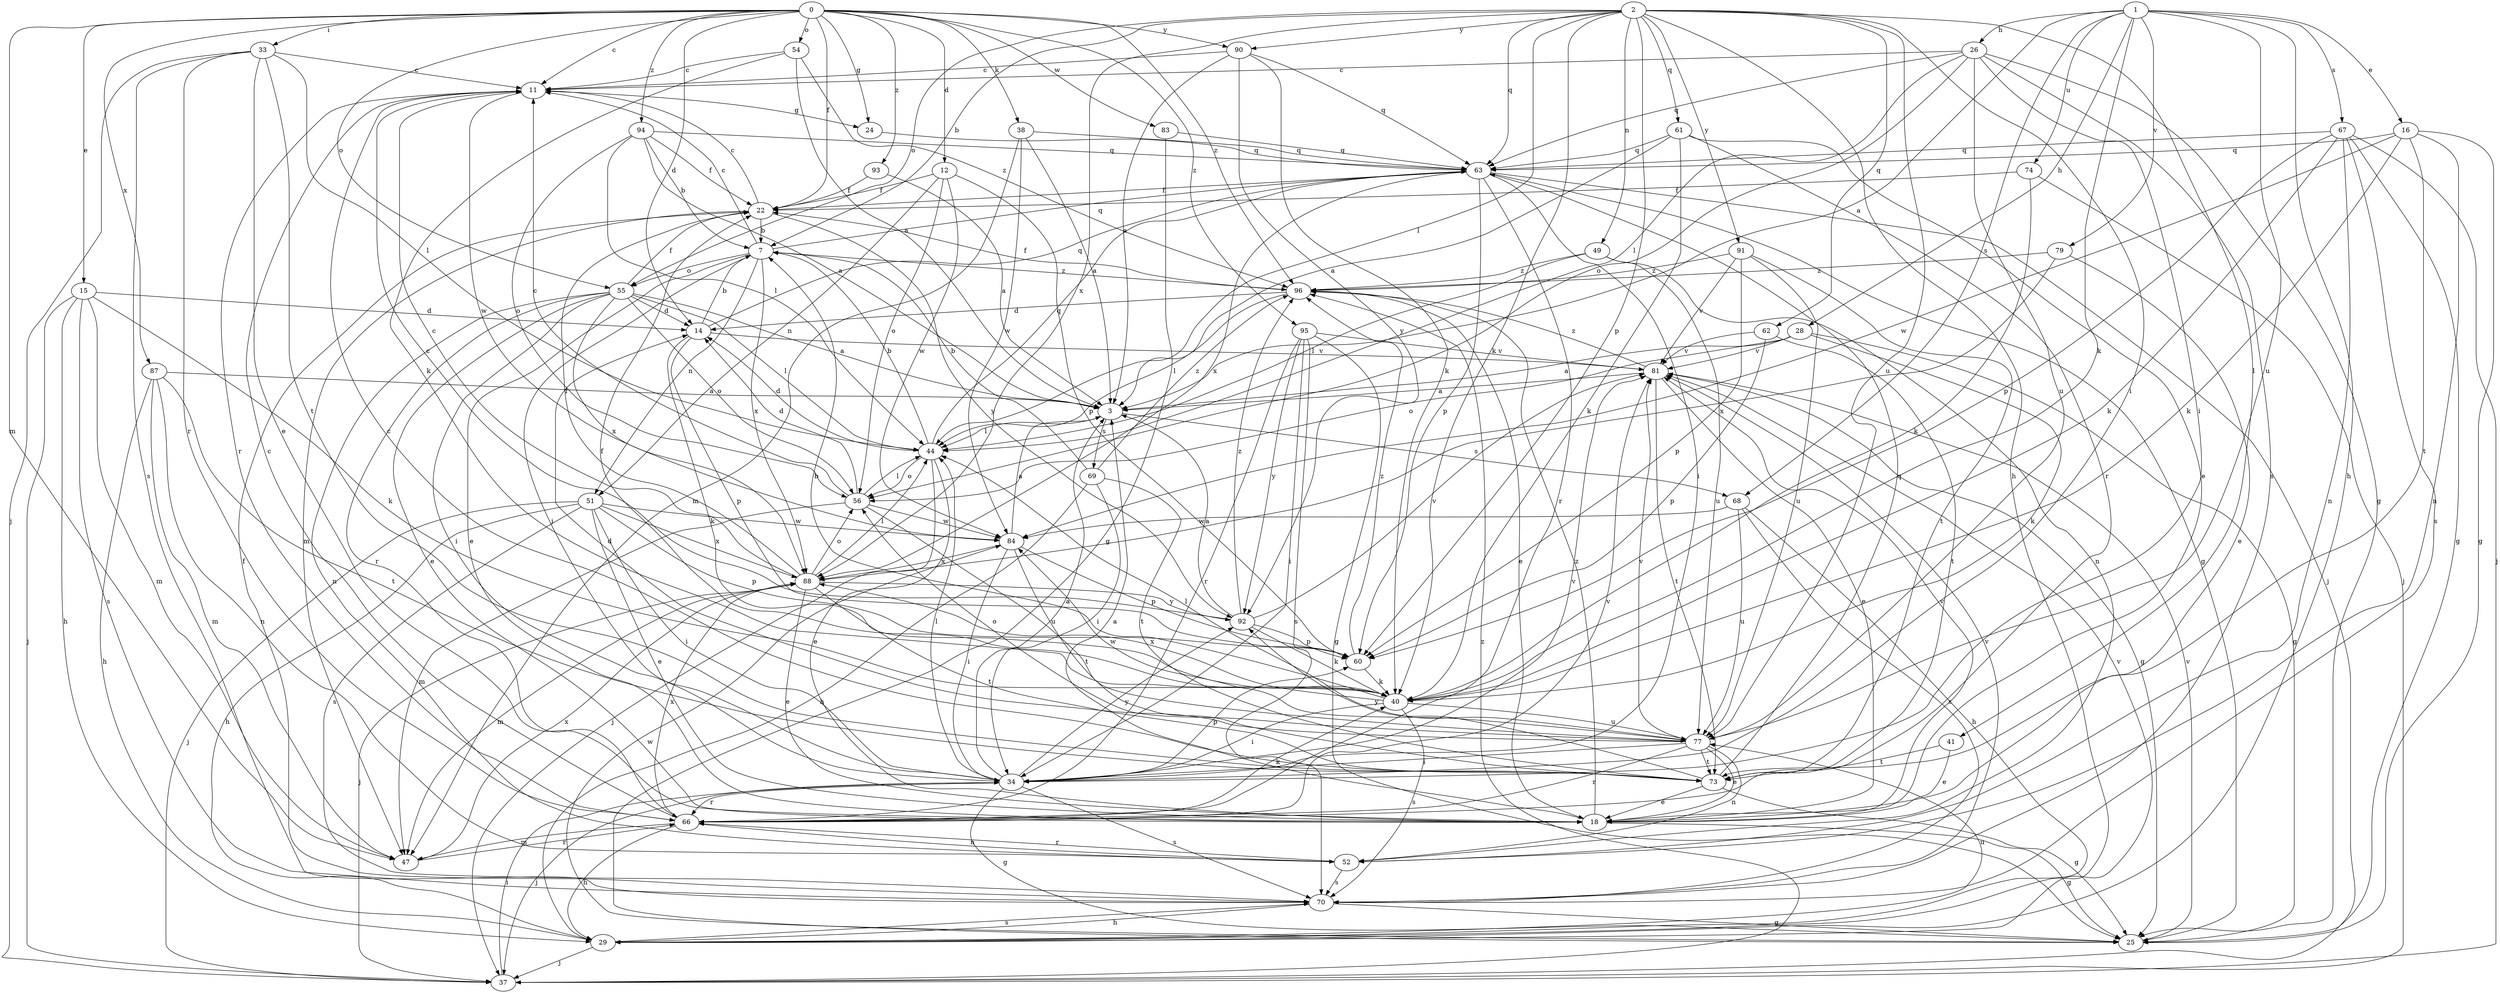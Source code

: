 strict digraph  {
0;
1;
2;
3;
7;
11;
12;
14;
15;
16;
18;
22;
24;
25;
26;
28;
29;
33;
34;
37;
38;
40;
41;
44;
47;
49;
51;
52;
54;
55;
56;
60;
61;
62;
63;
66;
67;
68;
69;
70;
73;
74;
77;
79;
81;
83;
84;
87;
88;
90;
91;
92;
93;
94;
95;
96;
0 -> 11  [label=c];
0 -> 12  [label=d];
0 -> 14  [label=d];
0 -> 15  [label=e];
0 -> 22  [label=f];
0 -> 24  [label=g];
0 -> 33  [label=i];
0 -> 38  [label=k];
0 -> 47  [label=m];
0 -> 54  [label=o];
0 -> 55  [label=o];
0 -> 83  [label=w];
0 -> 87  [label=x];
0 -> 90  [label=y];
0 -> 93  [label=z];
0 -> 94  [label=z];
0 -> 95  [label=z];
0 -> 96  [label=z];
1 -> 3  [label=a];
1 -> 16  [label=e];
1 -> 26  [label=h];
1 -> 28  [label=h];
1 -> 29  [label=h];
1 -> 40  [label=k];
1 -> 67  [label=s];
1 -> 68  [label=s];
1 -> 74  [label=u];
1 -> 77  [label=u];
1 -> 79  [label=v];
2 -> 7  [label=b];
2 -> 29  [label=h];
2 -> 34  [label=i];
2 -> 40  [label=k];
2 -> 41  [label=l];
2 -> 44  [label=l];
2 -> 49  [label=n];
2 -> 55  [label=o];
2 -> 60  [label=p];
2 -> 61  [label=q];
2 -> 62  [label=q];
2 -> 63  [label=q];
2 -> 77  [label=u];
2 -> 88  [label=x];
2 -> 90  [label=y];
2 -> 91  [label=y];
3 -> 44  [label=l];
3 -> 68  [label=s];
3 -> 69  [label=s];
7 -> 11  [label=c];
7 -> 18  [label=e];
7 -> 34  [label=i];
7 -> 51  [label=n];
7 -> 55  [label=o];
7 -> 63  [label=q];
7 -> 88  [label=x];
7 -> 96  [label=z];
11 -> 24  [label=g];
11 -> 66  [label=r];
11 -> 84  [label=w];
12 -> 22  [label=f];
12 -> 51  [label=n];
12 -> 56  [label=o];
12 -> 60  [label=p];
12 -> 84  [label=w];
14 -> 7  [label=b];
14 -> 40  [label=k];
14 -> 60  [label=p];
14 -> 63  [label=q];
14 -> 81  [label=v];
15 -> 14  [label=d];
15 -> 29  [label=h];
15 -> 37  [label=j];
15 -> 40  [label=k];
15 -> 47  [label=m];
15 -> 70  [label=s];
16 -> 25  [label=g];
16 -> 40  [label=k];
16 -> 52  [label=n];
16 -> 63  [label=q];
16 -> 73  [label=t];
16 -> 84  [label=w];
18 -> 3  [label=a];
18 -> 25  [label=g];
18 -> 81  [label=v];
18 -> 96  [label=z];
22 -> 7  [label=b];
22 -> 11  [label=c];
22 -> 47  [label=m];
22 -> 92  [label=y];
24 -> 63  [label=q];
25 -> 81  [label=v];
25 -> 84  [label=w];
26 -> 11  [label=c];
26 -> 25  [label=g];
26 -> 34  [label=i];
26 -> 44  [label=l];
26 -> 56  [label=o];
26 -> 63  [label=q];
26 -> 70  [label=s];
26 -> 77  [label=u];
28 -> 3  [label=a];
28 -> 25  [label=g];
28 -> 40  [label=k];
28 -> 56  [label=o];
28 -> 81  [label=v];
29 -> 37  [label=j];
29 -> 70  [label=s];
29 -> 77  [label=u];
29 -> 81  [label=v];
33 -> 11  [label=c];
33 -> 18  [label=e];
33 -> 37  [label=j];
33 -> 44  [label=l];
33 -> 66  [label=r];
33 -> 70  [label=s];
33 -> 73  [label=t];
34 -> 3  [label=a];
34 -> 25  [label=g];
34 -> 37  [label=j];
34 -> 44  [label=l];
34 -> 60  [label=p];
34 -> 66  [label=r];
34 -> 70  [label=s];
34 -> 81  [label=v];
34 -> 92  [label=y];
37 -> 34  [label=i];
37 -> 96  [label=z];
38 -> 3  [label=a];
38 -> 47  [label=m];
38 -> 63  [label=q];
38 -> 84  [label=w];
40 -> 7  [label=b];
40 -> 22  [label=f];
40 -> 34  [label=i];
40 -> 70  [label=s];
40 -> 77  [label=u];
40 -> 88  [label=x];
41 -> 18  [label=e];
41 -> 73  [label=t];
44 -> 7  [label=b];
44 -> 14  [label=d];
44 -> 18  [label=e];
44 -> 37  [label=j];
44 -> 56  [label=o];
44 -> 63  [label=q];
47 -> 66  [label=r];
47 -> 88  [label=x];
49 -> 44  [label=l];
49 -> 52  [label=n];
49 -> 77  [label=u];
49 -> 96  [label=z];
51 -> 18  [label=e];
51 -> 29  [label=h];
51 -> 34  [label=i];
51 -> 37  [label=j];
51 -> 60  [label=p];
51 -> 70  [label=s];
51 -> 84  [label=w];
51 -> 88  [label=x];
52 -> 66  [label=r];
52 -> 70  [label=s];
54 -> 3  [label=a];
54 -> 11  [label=c];
54 -> 40  [label=k];
54 -> 96  [label=z];
55 -> 3  [label=a];
55 -> 14  [label=d];
55 -> 18  [label=e];
55 -> 22  [label=f];
55 -> 34  [label=i];
55 -> 44  [label=l];
55 -> 52  [label=n];
55 -> 56  [label=o];
55 -> 66  [label=r];
55 -> 88  [label=x];
56 -> 11  [label=c];
56 -> 14  [label=d];
56 -> 44  [label=l];
56 -> 47  [label=m];
56 -> 77  [label=u];
56 -> 84  [label=w];
60 -> 40  [label=k];
60 -> 96  [label=z];
61 -> 3  [label=a];
61 -> 18  [label=e];
61 -> 40  [label=k];
61 -> 63  [label=q];
61 -> 66  [label=r];
62 -> 60  [label=p];
62 -> 73  [label=t];
62 -> 81  [label=v];
63 -> 22  [label=f];
63 -> 25  [label=g];
63 -> 34  [label=i];
63 -> 37  [label=j];
63 -> 60  [label=p];
63 -> 66  [label=r];
63 -> 88  [label=x];
66 -> 11  [label=c];
66 -> 29  [label=h];
66 -> 40  [label=k];
66 -> 47  [label=m];
66 -> 52  [label=n];
66 -> 81  [label=v];
66 -> 88  [label=x];
67 -> 25  [label=g];
67 -> 37  [label=j];
67 -> 40  [label=k];
67 -> 52  [label=n];
67 -> 60  [label=p];
67 -> 63  [label=q];
67 -> 70  [label=s];
68 -> 29  [label=h];
68 -> 70  [label=s];
68 -> 77  [label=u];
68 -> 84  [label=w];
69 -> 7  [label=b];
69 -> 29  [label=h];
69 -> 34  [label=i];
69 -> 73  [label=t];
69 -> 96  [label=z];
70 -> 22  [label=f];
70 -> 25  [label=g];
70 -> 29  [label=h];
70 -> 81  [label=v];
73 -> 11  [label=c];
73 -> 18  [label=e];
73 -> 25  [label=g];
73 -> 63  [label=q];
73 -> 92  [label=y];
74 -> 22  [label=f];
74 -> 37  [label=j];
74 -> 40  [label=k];
77 -> 14  [label=d];
77 -> 18  [label=e];
77 -> 34  [label=i];
77 -> 44  [label=l];
77 -> 52  [label=n];
77 -> 56  [label=o];
77 -> 66  [label=r];
77 -> 73  [label=t];
77 -> 81  [label=v];
77 -> 84  [label=w];
79 -> 18  [label=e];
79 -> 88  [label=x];
79 -> 96  [label=z];
81 -> 3  [label=a];
81 -> 18  [label=e];
81 -> 25  [label=g];
81 -> 73  [label=t];
81 -> 96  [label=z];
83 -> 25  [label=g];
83 -> 63  [label=q];
84 -> 3  [label=a];
84 -> 34  [label=i];
84 -> 60  [label=p];
84 -> 73  [label=t];
84 -> 88  [label=x];
87 -> 3  [label=a];
87 -> 29  [label=h];
87 -> 47  [label=m];
87 -> 52  [label=n];
87 -> 73  [label=t];
88 -> 11  [label=c];
88 -> 18  [label=e];
88 -> 22  [label=f];
88 -> 37  [label=j];
88 -> 44  [label=l];
88 -> 47  [label=m];
88 -> 56  [label=o];
88 -> 73  [label=t];
88 -> 92  [label=y];
90 -> 3  [label=a];
90 -> 11  [label=c];
90 -> 40  [label=k];
90 -> 63  [label=q];
90 -> 92  [label=y];
91 -> 60  [label=p];
91 -> 73  [label=t];
91 -> 77  [label=u];
91 -> 81  [label=v];
91 -> 96  [label=z];
92 -> 3  [label=a];
92 -> 11  [label=c];
92 -> 40  [label=k];
92 -> 60  [label=p];
92 -> 81  [label=v];
92 -> 96  [label=z];
93 -> 3  [label=a];
93 -> 22  [label=f];
94 -> 3  [label=a];
94 -> 7  [label=b];
94 -> 22  [label=f];
94 -> 44  [label=l];
94 -> 56  [label=o];
94 -> 63  [label=q];
95 -> 25  [label=g];
95 -> 34  [label=i];
95 -> 66  [label=r];
95 -> 70  [label=s];
95 -> 81  [label=v];
95 -> 92  [label=y];
96 -> 14  [label=d];
96 -> 18  [label=e];
96 -> 22  [label=f];
96 -> 44  [label=l];
}
